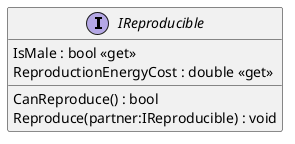 @startuml
interface IReproducible {
    CanReproduce() : bool
    Reproduce(partner:IReproducible) : void
    IsMale : bool <<get>>
    ReproductionEnergyCost : double <<get>>
}
@enduml
